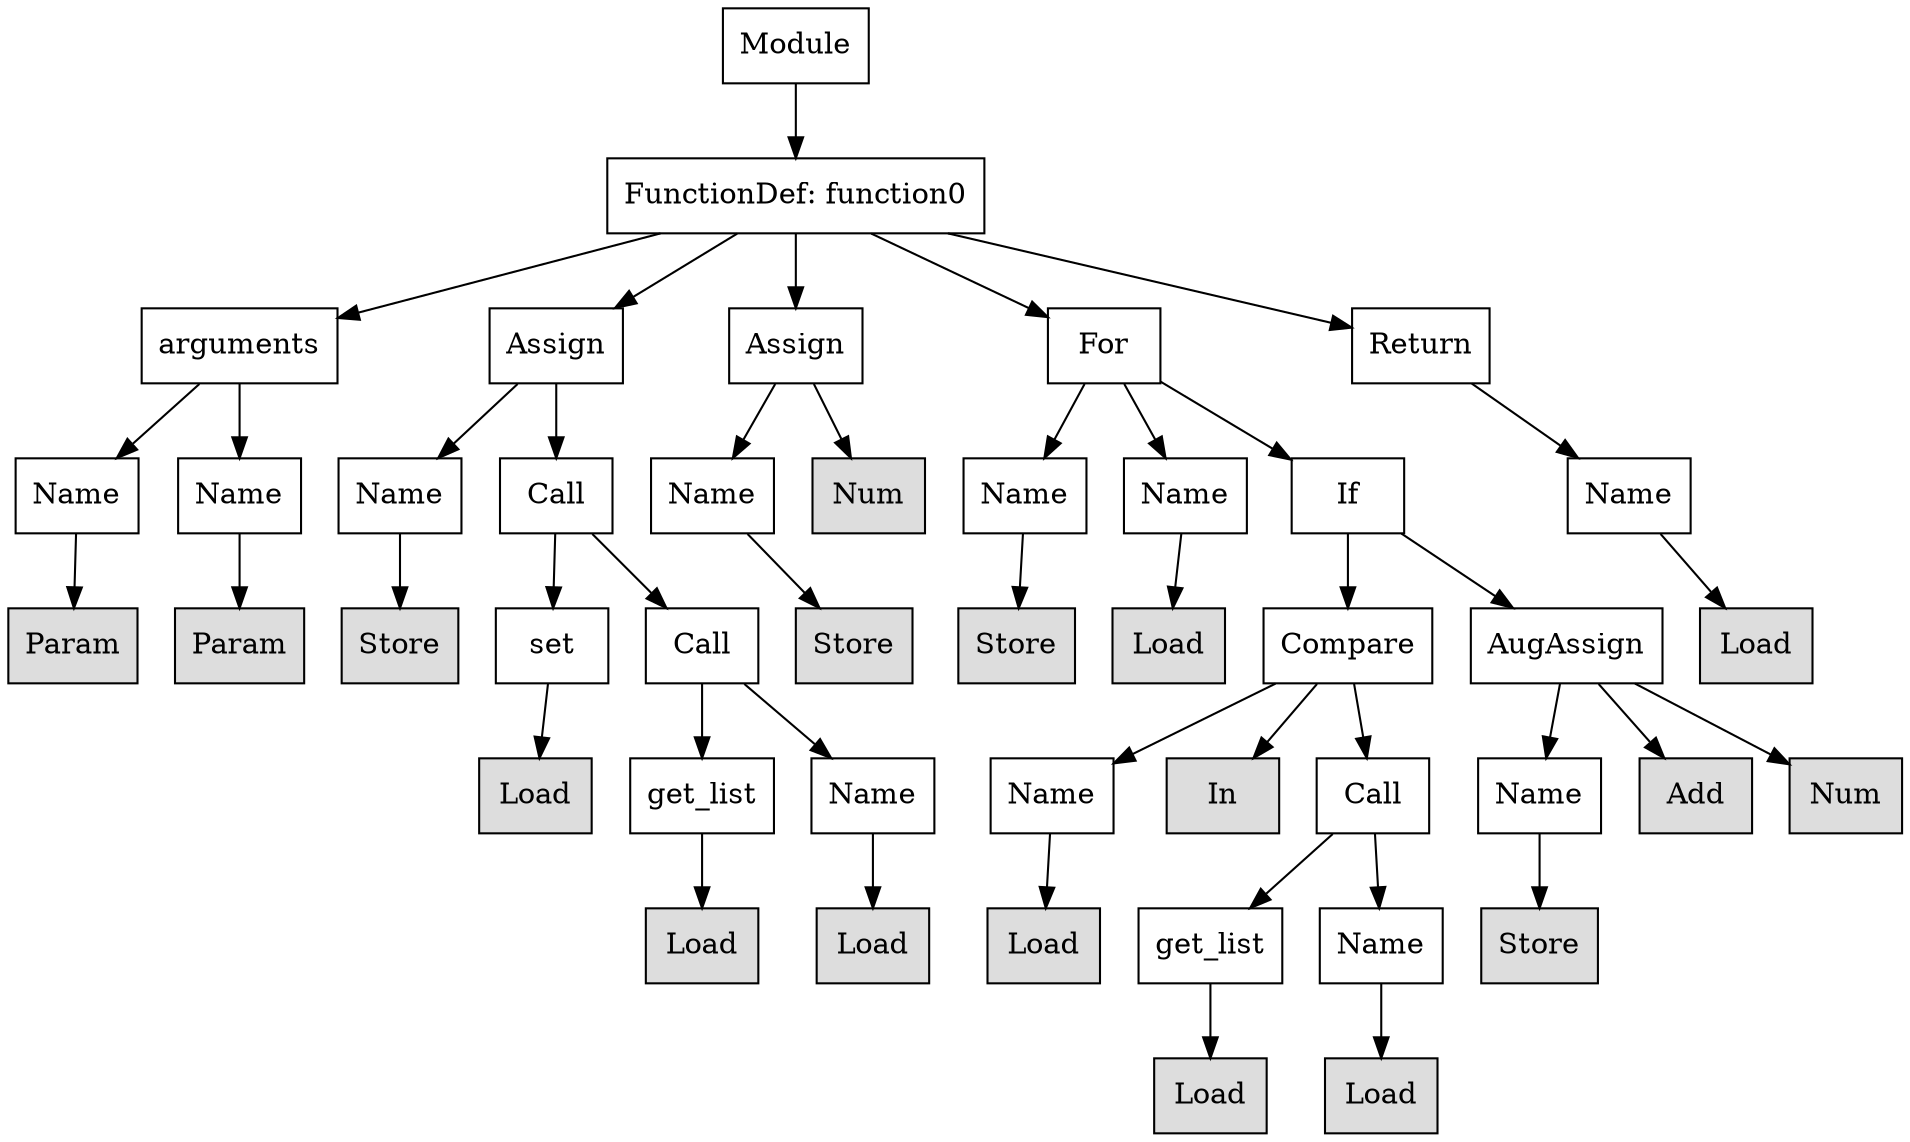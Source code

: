 digraph G {
n0 [shape=rect, label="Module"];
n1 [shape=rect, label="FunctionDef: function0"];
n2 [shape=rect, label="arguments"];
n3 [shape=rect, label="Assign"];
n4 [shape=rect, label="Assign"];
n5 [shape=rect, label="For"];
n6 [shape=rect, label="Return"];
n7 [shape=rect, label="Name"];
n8 [shape=rect, label="Name"];
n9 [shape=rect, label="Name"];
n10 [shape=rect, label="Call"];
n11 [shape=rect, label="Name"];
n12 [shape=rect, label="Num" style="filled" fillcolor="#dddddd"];
n13 [shape=rect, label="Name"];
n14 [shape=rect, label="Name"];
n15 [shape=rect, label="If"];
n16 [shape=rect, label="Name"];
n17 [shape=rect, label="Param" style="filled" fillcolor="#dddddd"];
n18 [shape=rect, label="Param" style="filled" fillcolor="#dddddd"];
n19 [shape=rect, label="Store" style="filled" fillcolor="#dddddd"];
n20 [shape=rect, label="set"];
n21 [shape=rect, label="Call"];
n22 [shape=rect, label="Store" style="filled" fillcolor="#dddddd"];
n23 [shape=rect, label="Store" style="filled" fillcolor="#dddddd"];
n24 [shape=rect, label="Load" style="filled" fillcolor="#dddddd"];
n25 [shape=rect, label="Compare"];
n26 [shape=rect, label="AugAssign"];
n27 [shape=rect, label="Load" style="filled" fillcolor="#dddddd"];
n28 [shape=rect, label="Load" style="filled" fillcolor="#dddddd"];
n29 [shape=rect, label="get_list"];
n30 [shape=rect, label="Name"];
n31 [shape=rect, label="Name"];
n32 [shape=rect, label="In" style="filled" fillcolor="#dddddd"];
n33 [shape=rect, label="Call"];
n34 [shape=rect, label="Name"];
n35 [shape=rect, label="Add" style="filled" fillcolor="#dddddd"];
n36 [shape=rect, label="Num" style="filled" fillcolor="#dddddd"];
n37 [shape=rect, label="Load" style="filled" fillcolor="#dddddd"];
n38 [shape=rect, label="Load" style="filled" fillcolor="#dddddd"];
n39 [shape=rect, label="Load" style="filled" fillcolor="#dddddd"];
n40 [shape=rect, label="get_list"];
n41 [shape=rect, label="Name"];
n42 [shape=rect, label="Store" style="filled" fillcolor="#dddddd"];
n43 [shape=rect, label="Load" style="filled" fillcolor="#dddddd"];
n44 [shape=rect, label="Load" style="filled" fillcolor="#dddddd"];
n0 -> n1;
n1 -> n2;
n1 -> n3;
n1 -> n4;
n1 -> n5;
n1 -> n6;
n2 -> n7;
n2 -> n8;
n3 -> n9;
n3 -> n10;
n4 -> n11;
n4 -> n12;
n5 -> n13;
n5 -> n14;
n5 -> n15;
n6 -> n16;
n7 -> n17;
n8 -> n18;
n9 -> n19;
n10 -> n20;
n10 -> n21;
n11 -> n22;
n13 -> n23;
n14 -> n24;
n15 -> n25;
n15 -> n26;
n16 -> n27;
n20 -> n28;
n21 -> n29;
n21 -> n30;
n25 -> n31;
n25 -> n32;
n25 -> n33;
n26 -> n34;
n26 -> n35;
n26 -> n36;
n29 -> n37;
n30 -> n38;
n31 -> n39;
n33 -> n40;
n33 -> n41;
n34 -> n42;
n40 -> n43;
n41 -> n44;
}
